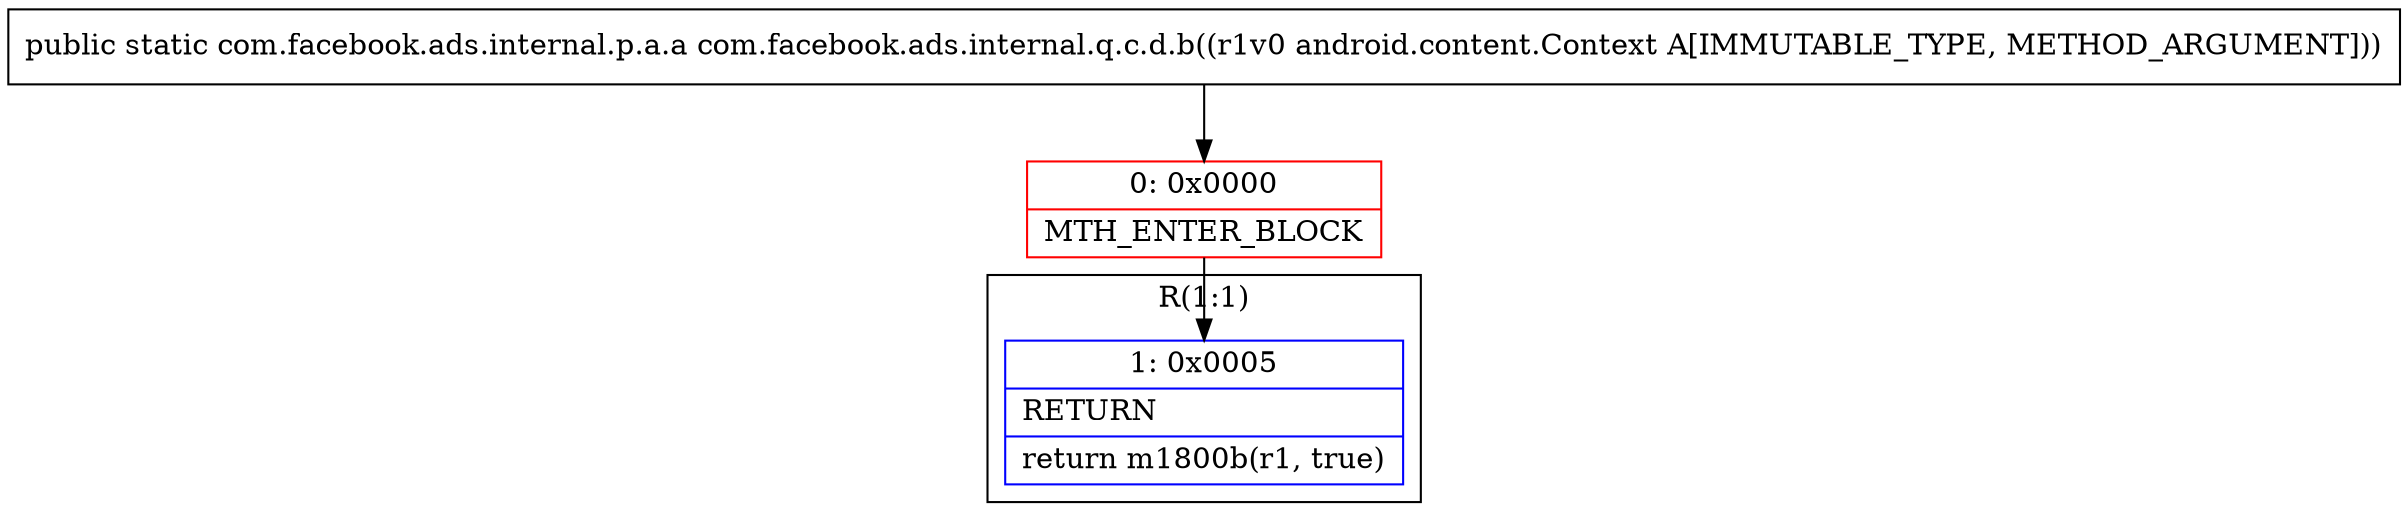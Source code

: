 digraph "CFG forcom.facebook.ads.internal.q.c.d.b(Landroid\/content\/Context;)Lcom\/facebook\/ads\/internal\/p\/a\/a;" {
subgraph cluster_Region_696360373 {
label = "R(1:1)";
node [shape=record,color=blue];
Node_1 [shape=record,label="{1\:\ 0x0005|RETURN\l|return m1800b(r1, true)\l}"];
}
Node_0 [shape=record,color=red,label="{0\:\ 0x0000|MTH_ENTER_BLOCK\l}"];
MethodNode[shape=record,label="{public static com.facebook.ads.internal.p.a.a com.facebook.ads.internal.q.c.d.b((r1v0 android.content.Context A[IMMUTABLE_TYPE, METHOD_ARGUMENT])) }"];
MethodNode -> Node_0;
Node_0 -> Node_1;
}

